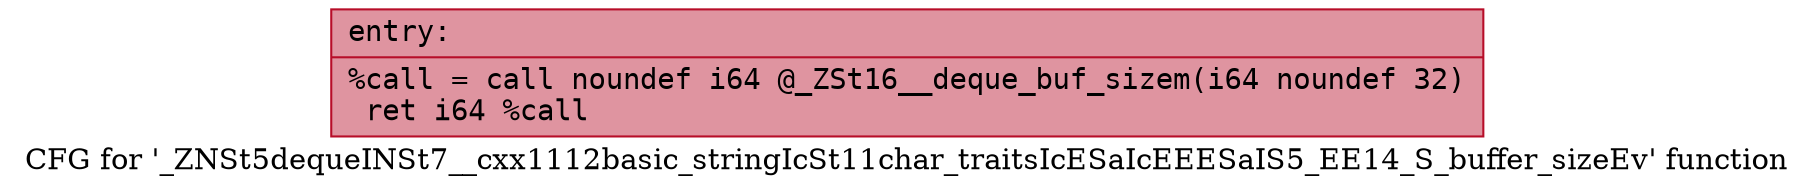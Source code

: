 digraph "CFG for '_ZNSt5dequeINSt7__cxx1112basic_stringIcSt11char_traitsIcESaIcEEESaIS5_EE14_S_buffer_sizeEv' function" {
	label="CFG for '_ZNSt5dequeINSt7__cxx1112basic_stringIcSt11char_traitsIcESaIcEEESaIS5_EE14_S_buffer_sizeEv' function";

	Node0x5651cd8bdba0 [shape=record,color="#b70d28ff", style=filled, fillcolor="#b70d2870" fontname="Courier",label="{entry:\l|  %call = call noundef i64 @_ZSt16__deque_buf_sizem(i64 noundef 32)\l  ret i64 %call\l}"];
}

